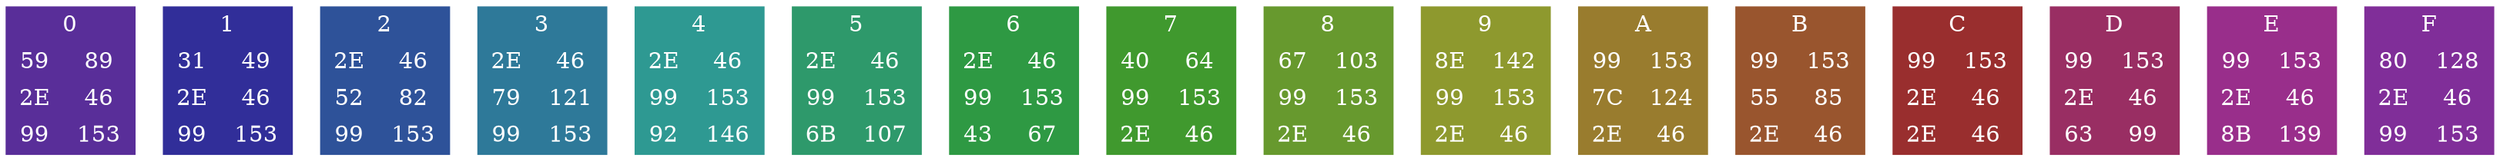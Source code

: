 digraph G {
    node [
        shape = "record"
        ]
    s00 [ label="{0|{{59|2E|99}|{89|46|153}}}",style="filled",color="#592E99" fontcolor="#ffffff"]
    s01 [ label="{1|{{31|2E|99}|{49|46|153}}}",style="filled",color="#312E99" fontcolor="#ffffff"]
    s02 [ label="{2|{{2E|52|99}|{46|82|153}}}",style="filled",color="#2E5299" fontcolor="#ffffff"]
    s03 [ label="{3|{{2E|79|99}|{46|121|153}}}",style="filled",color="#2E7999" fontcolor="#ffffff"]
    s04 [ label="{4|{{2E|99|92}|{46|153|146}}}",style="filled",color="#2E9992" fontcolor="#ffffff"]
    s05 [ label="{5|{{2E|99|6B}|{46|153|107}}}",style="filled",color="#2E996B" fontcolor="#ffffff"]
    s06 [ label="{6|{{2E|99|43}|{46|153|67}}}",style="filled",color="#2E9943" fontcolor="#ffffff"]
    s07 [ label="{7|{{40|99|2E}|{64|153|46}}}",style="filled",color="#40992E" fontcolor="#ffffff"]
    s08 [ label="{8|{{67|99|2E}|{103|153|46}}}",style="filled",color="#67992E" fontcolor="#ffffff"]
    s09 [ label="{9|{{8E|99|2E}|{142|153|46}}}",style="filled",color="#8E992E" fontcolor="#ffffff"]
    s10 [ label="{A|{{99|7C|2E}|{153|124|46}}}",style="filled",color="#997C2E" fontcolor="#ffffff"]
    s11 [ label="{B|{{99|55|2E}|{153|85|46}}}",style="filled",color="#99552E" fontcolor="#ffffff"]
    s12 [ label="{C|{{99|2E|2E}|{153|46|46}}}",style="filled",color="#992E2E" fontcolor="#ffffff"]
    s13 [ label="{D|{{99|2E|63}|{153|46|99}}}",style="filled",color="#992E63" fontcolor="#ffffff"]
    s14 [ label="{E|{{99|2E|8B}|{153|46|139}}}",style="filled",color="#992E8B" fontcolor="#ffffff"]
    s15 [ label="{F|{{80|2E|99}|{128|46|153}}}",style="filled",color="#802E99" fontcolor="#ffffff"]

}
